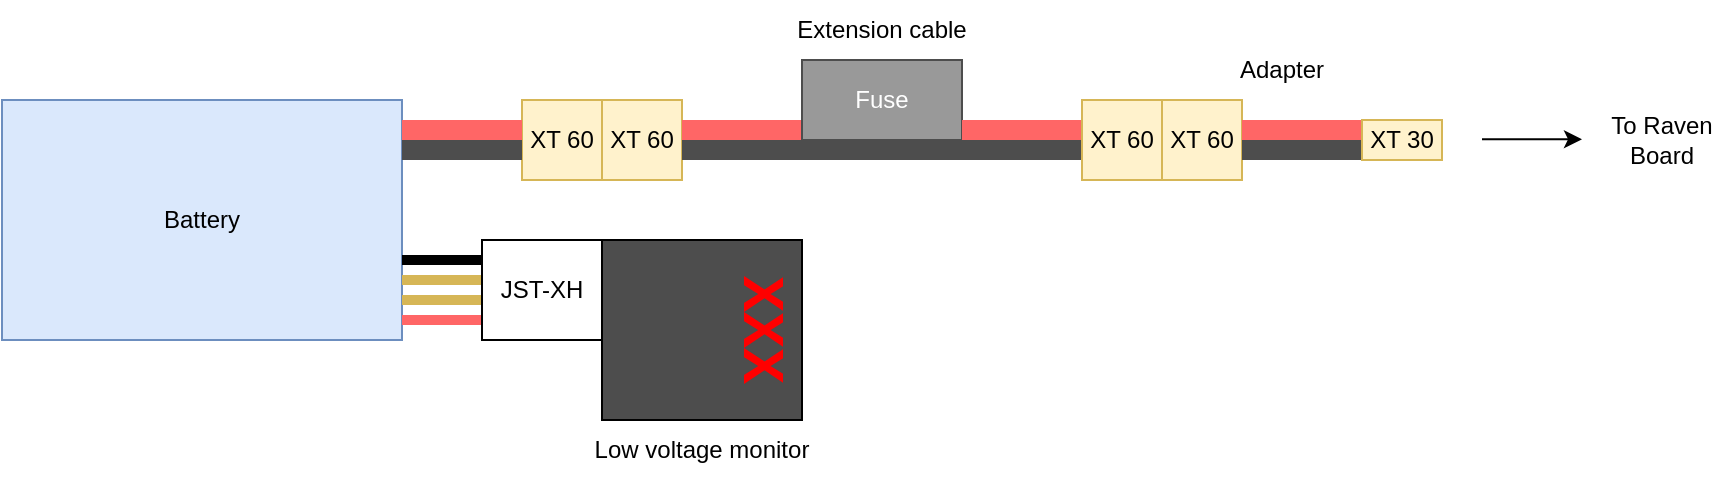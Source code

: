 <mxfile version="26.0.2">
  <diagram name="Page-1" id="8mHkyLPpPVtDGo7M3In6">
    <mxGraphModel dx="989" dy="534" grid="1" gridSize="10" guides="1" tooltips="1" connect="1" arrows="1" fold="1" page="0" pageScale="1" pageWidth="850" pageHeight="1100" math="0" shadow="0">
      <root>
        <mxCell id="0" />
        <mxCell id="1" parent="0" />
        <mxCell id="hxnexh2mNxICSxDjqbTO-1" value="Battery" style="rounded=0;whiteSpace=wrap;html=1;fillColor=#dae8fc;strokeColor=#6c8ebf;" parent="1" vertex="1">
          <mxGeometry x="40" y="320" width="200" height="120" as="geometry" />
        </mxCell>
        <mxCell id="hxnexh2mNxICSxDjqbTO-4" value="XT 60" style="rounded=0;whiteSpace=wrap;html=1;fillColor=#fff2cc;strokeColor=#d6b656;" parent="1" vertex="1">
          <mxGeometry x="300" y="320" width="40" height="40" as="geometry" />
        </mxCell>
        <mxCell id="hxnexh2mNxICSxDjqbTO-5" value="XT 60" style="rounded=0;whiteSpace=wrap;html=1;fillColor=#fff2cc;strokeColor=#d6b656;" parent="1" vertex="1">
          <mxGeometry x="340" y="320" width="40" height="40" as="geometry" />
        </mxCell>
        <mxCell id="hxnexh2mNxICSxDjqbTO-9" value="" style="rounded=0;whiteSpace=wrap;html=1;fillColor=#FF6666;strokeColor=none;" parent="1" vertex="1">
          <mxGeometry x="240" y="330" width="60" height="10" as="geometry" />
        </mxCell>
        <mxCell id="hxnexh2mNxICSxDjqbTO-10" value="" style="rounded=0;whiteSpace=wrap;html=1;fillColor=#4D4D4D;strokeColor=none;" parent="1" vertex="1">
          <mxGeometry x="240" y="340" width="60" height="10" as="geometry" />
        </mxCell>
        <mxCell id="hxnexh2mNxICSxDjqbTO-11" value="" style="rounded=0;whiteSpace=wrap;html=1;fillColor=#FF6666;strokeColor=none;" parent="1" vertex="1">
          <mxGeometry x="380" y="330" width="60" height="10" as="geometry" />
        </mxCell>
        <mxCell id="hxnexh2mNxICSxDjqbTO-12" value="" style="rounded=0;whiteSpace=wrap;html=1;fillColor=#4D4D4D;strokeColor=none;" parent="1" vertex="1">
          <mxGeometry x="380" y="340" width="200" height="10" as="geometry" />
        </mxCell>
        <mxCell id="hxnexh2mNxICSxDjqbTO-13" value="&lt;span style=&quot;color: rgb(255, 255, 255);&quot;&gt;Fuse&lt;/span&gt;" style="rounded=0;whiteSpace=wrap;html=1;fillColor=#999999;strokeColor=#4D4D4D;" parent="1" vertex="1">
          <mxGeometry x="440" y="300" width="80" height="40" as="geometry" />
        </mxCell>
        <mxCell id="hxnexh2mNxICSxDjqbTO-14" value="" style="rounded=0;whiteSpace=wrap;html=1;fillColor=#FF6666;strokeColor=none;" parent="1" vertex="1">
          <mxGeometry x="520" y="330" width="60" height="10" as="geometry" />
        </mxCell>
        <mxCell id="hxnexh2mNxICSxDjqbTO-15" value="XT 60" style="rounded=0;whiteSpace=wrap;html=1;fillColor=#fff2cc;strokeColor=#d6b656;" parent="1" vertex="1">
          <mxGeometry x="580" y="320" width="40" height="40" as="geometry" />
        </mxCell>
        <mxCell id="hxnexh2mNxICSxDjqbTO-16" value="XT 60" style="rounded=0;whiteSpace=wrap;html=1;fillColor=#fff2cc;strokeColor=#d6b656;" parent="1" vertex="1">
          <mxGeometry x="620" y="320" width="40" height="40" as="geometry" />
        </mxCell>
        <mxCell id="hxnexh2mNxICSxDjqbTO-17" value="" style="rounded=0;whiteSpace=wrap;html=1;fillColor=#FF6666;strokeColor=none;" parent="1" vertex="1">
          <mxGeometry x="660" y="330" width="60" height="10" as="geometry" />
        </mxCell>
        <mxCell id="hxnexh2mNxICSxDjqbTO-18" value="" style="rounded=0;whiteSpace=wrap;html=1;fillColor=#4D4D4D;strokeColor=none;" parent="1" vertex="1">
          <mxGeometry x="660" y="340" width="60" height="10" as="geometry" />
        </mxCell>
        <mxCell id="hxnexh2mNxICSxDjqbTO-19" value="XT 30" style="rounded=0;whiteSpace=wrap;html=1;fillColor=#fff2cc;strokeColor=#d6b656;" parent="1" vertex="1">
          <mxGeometry x="720" y="330" width="40" height="20" as="geometry" />
        </mxCell>
        <mxCell id="hxnexh2mNxICSxDjqbTO-20" value="" style="endArrow=classic;html=1;rounded=0;" parent="1" edge="1">
          <mxGeometry width="50" height="50" relative="1" as="geometry">
            <mxPoint x="780" y="339.66" as="sourcePoint" />
            <mxPoint x="830" y="339.66" as="targetPoint" />
          </mxGeometry>
        </mxCell>
        <mxCell id="hxnexh2mNxICSxDjqbTO-21" value="To Raven Board" style="text;html=1;align=center;verticalAlign=middle;whiteSpace=wrap;rounded=0;" parent="1" vertex="1">
          <mxGeometry x="840" y="320" width="60" height="40" as="geometry" />
        </mxCell>
        <mxCell id="hxnexh2mNxICSxDjqbTO-22" value="" style="endArrow=none;html=1;rounded=0;strokeWidth=5;fillColor=#fff2cc;strokeColor=#d6b656;" parent="1" edge="1">
          <mxGeometry width="50" height="50" relative="1" as="geometry">
            <mxPoint x="240" y="410" as="sourcePoint" />
            <mxPoint x="280" y="410" as="targetPoint" />
          </mxGeometry>
        </mxCell>
        <mxCell id="hxnexh2mNxICSxDjqbTO-23" value="" style="endArrow=none;html=1;rounded=0;strokeWidth=5;fillColor=#fff2cc;strokeColor=#d6b656;" parent="1" edge="1">
          <mxGeometry width="50" height="50" relative="1" as="geometry">
            <mxPoint x="240" y="420" as="sourcePoint" />
            <mxPoint x="280" y="420" as="targetPoint" />
          </mxGeometry>
        </mxCell>
        <mxCell id="hxnexh2mNxICSxDjqbTO-24" value="" style="endArrow=none;html=1;rounded=0;strokeWidth=5;fillColor=#f8cecc;strokeColor=#FF6666;" parent="1" edge="1">
          <mxGeometry width="50" height="50" relative="1" as="geometry">
            <mxPoint x="240" y="430" as="sourcePoint" />
            <mxPoint x="280" y="430" as="targetPoint" />
          </mxGeometry>
        </mxCell>
        <mxCell id="hxnexh2mNxICSxDjqbTO-25" value="" style="endArrow=none;html=1;rounded=0;strokeWidth=5;" parent="1" edge="1">
          <mxGeometry width="50" height="50" relative="1" as="geometry">
            <mxPoint x="240" y="400" as="sourcePoint" />
            <mxPoint x="280" y="400" as="targetPoint" />
          </mxGeometry>
        </mxCell>
        <mxCell id="hxnexh2mNxICSxDjqbTO-26" value="JST-XH" style="rounded=0;whiteSpace=wrap;html=1;" parent="1" vertex="1">
          <mxGeometry x="280" y="390" width="60" height="50" as="geometry" />
        </mxCell>
        <mxCell id="ryx68abtqZid4aqwQEEJ-1" value="" style="rounded=0;whiteSpace=wrap;html=1;fillColor=#4D4D4D;" vertex="1" parent="1">
          <mxGeometry x="340" y="390" width="100" height="90" as="geometry" />
        </mxCell>
        <mxCell id="ryx68abtqZid4aqwQEEJ-2" value="&lt;font style=&quot;font-size: 30px;&quot; face=&quot;Courier New&quot;&gt;&lt;b&gt;&lt;span style=&quot;color: rgb(255, 0, 0);&quot;&gt;XXX&lt;/span&gt;&lt;/b&gt;&lt;/font&gt;" style="text;html=1;align=center;verticalAlign=middle;whiteSpace=wrap;rounded=0;rotation=90;" vertex="1" parent="1">
          <mxGeometry x="375" y="415" width="90" height="40" as="geometry" />
        </mxCell>
        <mxCell id="ryx68abtqZid4aqwQEEJ-3" value="Extension cable" style="text;html=1;align=center;verticalAlign=middle;whiteSpace=wrap;rounded=0;" vertex="1" parent="1">
          <mxGeometry x="420" y="270" width="120" height="30" as="geometry" />
        </mxCell>
        <mxCell id="ryx68abtqZid4aqwQEEJ-4" value="Adapter" style="text;html=1;align=center;verticalAlign=middle;whiteSpace=wrap;rounded=0;" vertex="1" parent="1">
          <mxGeometry x="620" y="290" width="120" height="30" as="geometry" />
        </mxCell>
        <mxCell id="ryx68abtqZid4aqwQEEJ-5" value="Low voltage monitor" style="text;html=1;align=center;verticalAlign=middle;whiteSpace=wrap;rounded=0;" vertex="1" parent="1">
          <mxGeometry x="330" y="480" width="120" height="30" as="geometry" />
        </mxCell>
      </root>
    </mxGraphModel>
  </diagram>
</mxfile>
